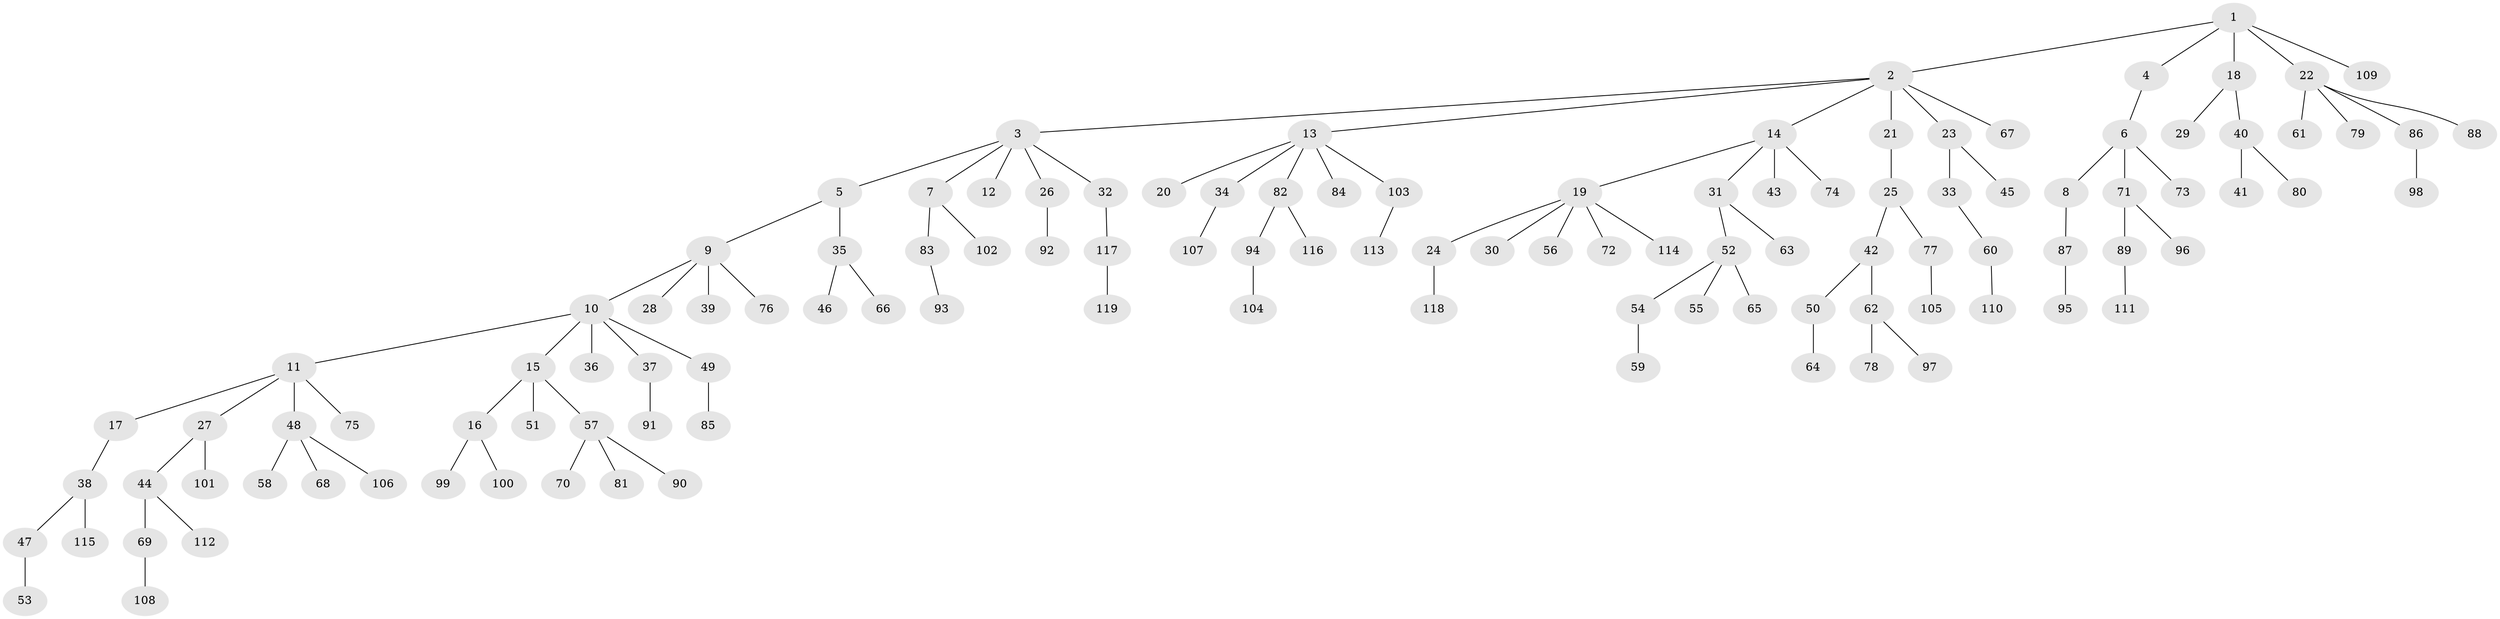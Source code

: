 // Generated by graph-tools (version 1.1) at 2025/26/03/09/25 03:26:23]
// undirected, 119 vertices, 118 edges
graph export_dot {
graph [start="1"]
  node [color=gray90,style=filled];
  1;
  2;
  3;
  4;
  5;
  6;
  7;
  8;
  9;
  10;
  11;
  12;
  13;
  14;
  15;
  16;
  17;
  18;
  19;
  20;
  21;
  22;
  23;
  24;
  25;
  26;
  27;
  28;
  29;
  30;
  31;
  32;
  33;
  34;
  35;
  36;
  37;
  38;
  39;
  40;
  41;
  42;
  43;
  44;
  45;
  46;
  47;
  48;
  49;
  50;
  51;
  52;
  53;
  54;
  55;
  56;
  57;
  58;
  59;
  60;
  61;
  62;
  63;
  64;
  65;
  66;
  67;
  68;
  69;
  70;
  71;
  72;
  73;
  74;
  75;
  76;
  77;
  78;
  79;
  80;
  81;
  82;
  83;
  84;
  85;
  86;
  87;
  88;
  89;
  90;
  91;
  92;
  93;
  94;
  95;
  96;
  97;
  98;
  99;
  100;
  101;
  102;
  103;
  104;
  105;
  106;
  107;
  108;
  109;
  110;
  111;
  112;
  113;
  114;
  115;
  116;
  117;
  118;
  119;
  1 -- 2;
  1 -- 4;
  1 -- 18;
  1 -- 22;
  1 -- 109;
  2 -- 3;
  2 -- 13;
  2 -- 14;
  2 -- 21;
  2 -- 23;
  2 -- 67;
  3 -- 5;
  3 -- 7;
  3 -- 12;
  3 -- 26;
  3 -- 32;
  4 -- 6;
  5 -- 9;
  5 -- 35;
  6 -- 8;
  6 -- 71;
  6 -- 73;
  7 -- 83;
  7 -- 102;
  8 -- 87;
  9 -- 10;
  9 -- 28;
  9 -- 39;
  9 -- 76;
  10 -- 11;
  10 -- 15;
  10 -- 36;
  10 -- 37;
  10 -- 49;
  11 -- 17;
  11 -- 27;
  11 -- 48;
  11 -- 75;
  13 -- 20;
  13 -- 34;
  13 -- 82;
  13 -- 84;
  13 -- 103;
  14 -- 19;
  14 -- 31;
  14 -- 43;
  14 -- 74;
  15 -- 16;
  15 -- 51;
  15 -- 57;
  16 -- 99;
  16 -- 100;
  17 -- 38;
  18 -- 29;
  18 -- 40;
  19 -- 24;
  19 -- 30;
  19 -- 56;
  19 -- 72;
  19 -- 114;
  21 -- 25;
  22 -- 61;
  22 -- 79;
  22 -- 86;
  22 -- 88;
  23 -- 33;
  23 -- 45;
  24 -- 118;
  25 -- 42;
  25 -- 77;
  26 -- 92;
  27 -- 44;
  27 -- 101;
  31 -- 52;
  31 -- 63;
  32 -- 117;
  33 -- 60;
  34 -- 107;
  35 -- 46;
  35 -- 66;
  37 -- 91;
  38 -- 47;
  38 -- 115;
  40 -- 41;
  40 -- 80;
  42 -- 50;
  42 -- 62;
  44 -- 69;
  44 -- 112;
  47 -- 53;
  48 -- 58;
  48 -- 68;
  48 -- 106;
  49 -- 85;
  50 -- 64;
  52 -- 54;
  52 -- 55;
  52 -- 65;
  54 -- 59;
  57 -- 70;
  57 -- 81;
  57 -- 90;
  60 -- 110;
  62 -- 78;
  62 -- 97;
  69 -- 108;
  71 -- 89;
  71 -- 96;
  77 -- 105;
  82 -- 94;
  82 -- 116;
  83 -- 93;
  86 -- 98;
  87 -- 95;
  89 -- 111;
  94 -- 104;
  103 -- 113;
  117 -- 119;
}
